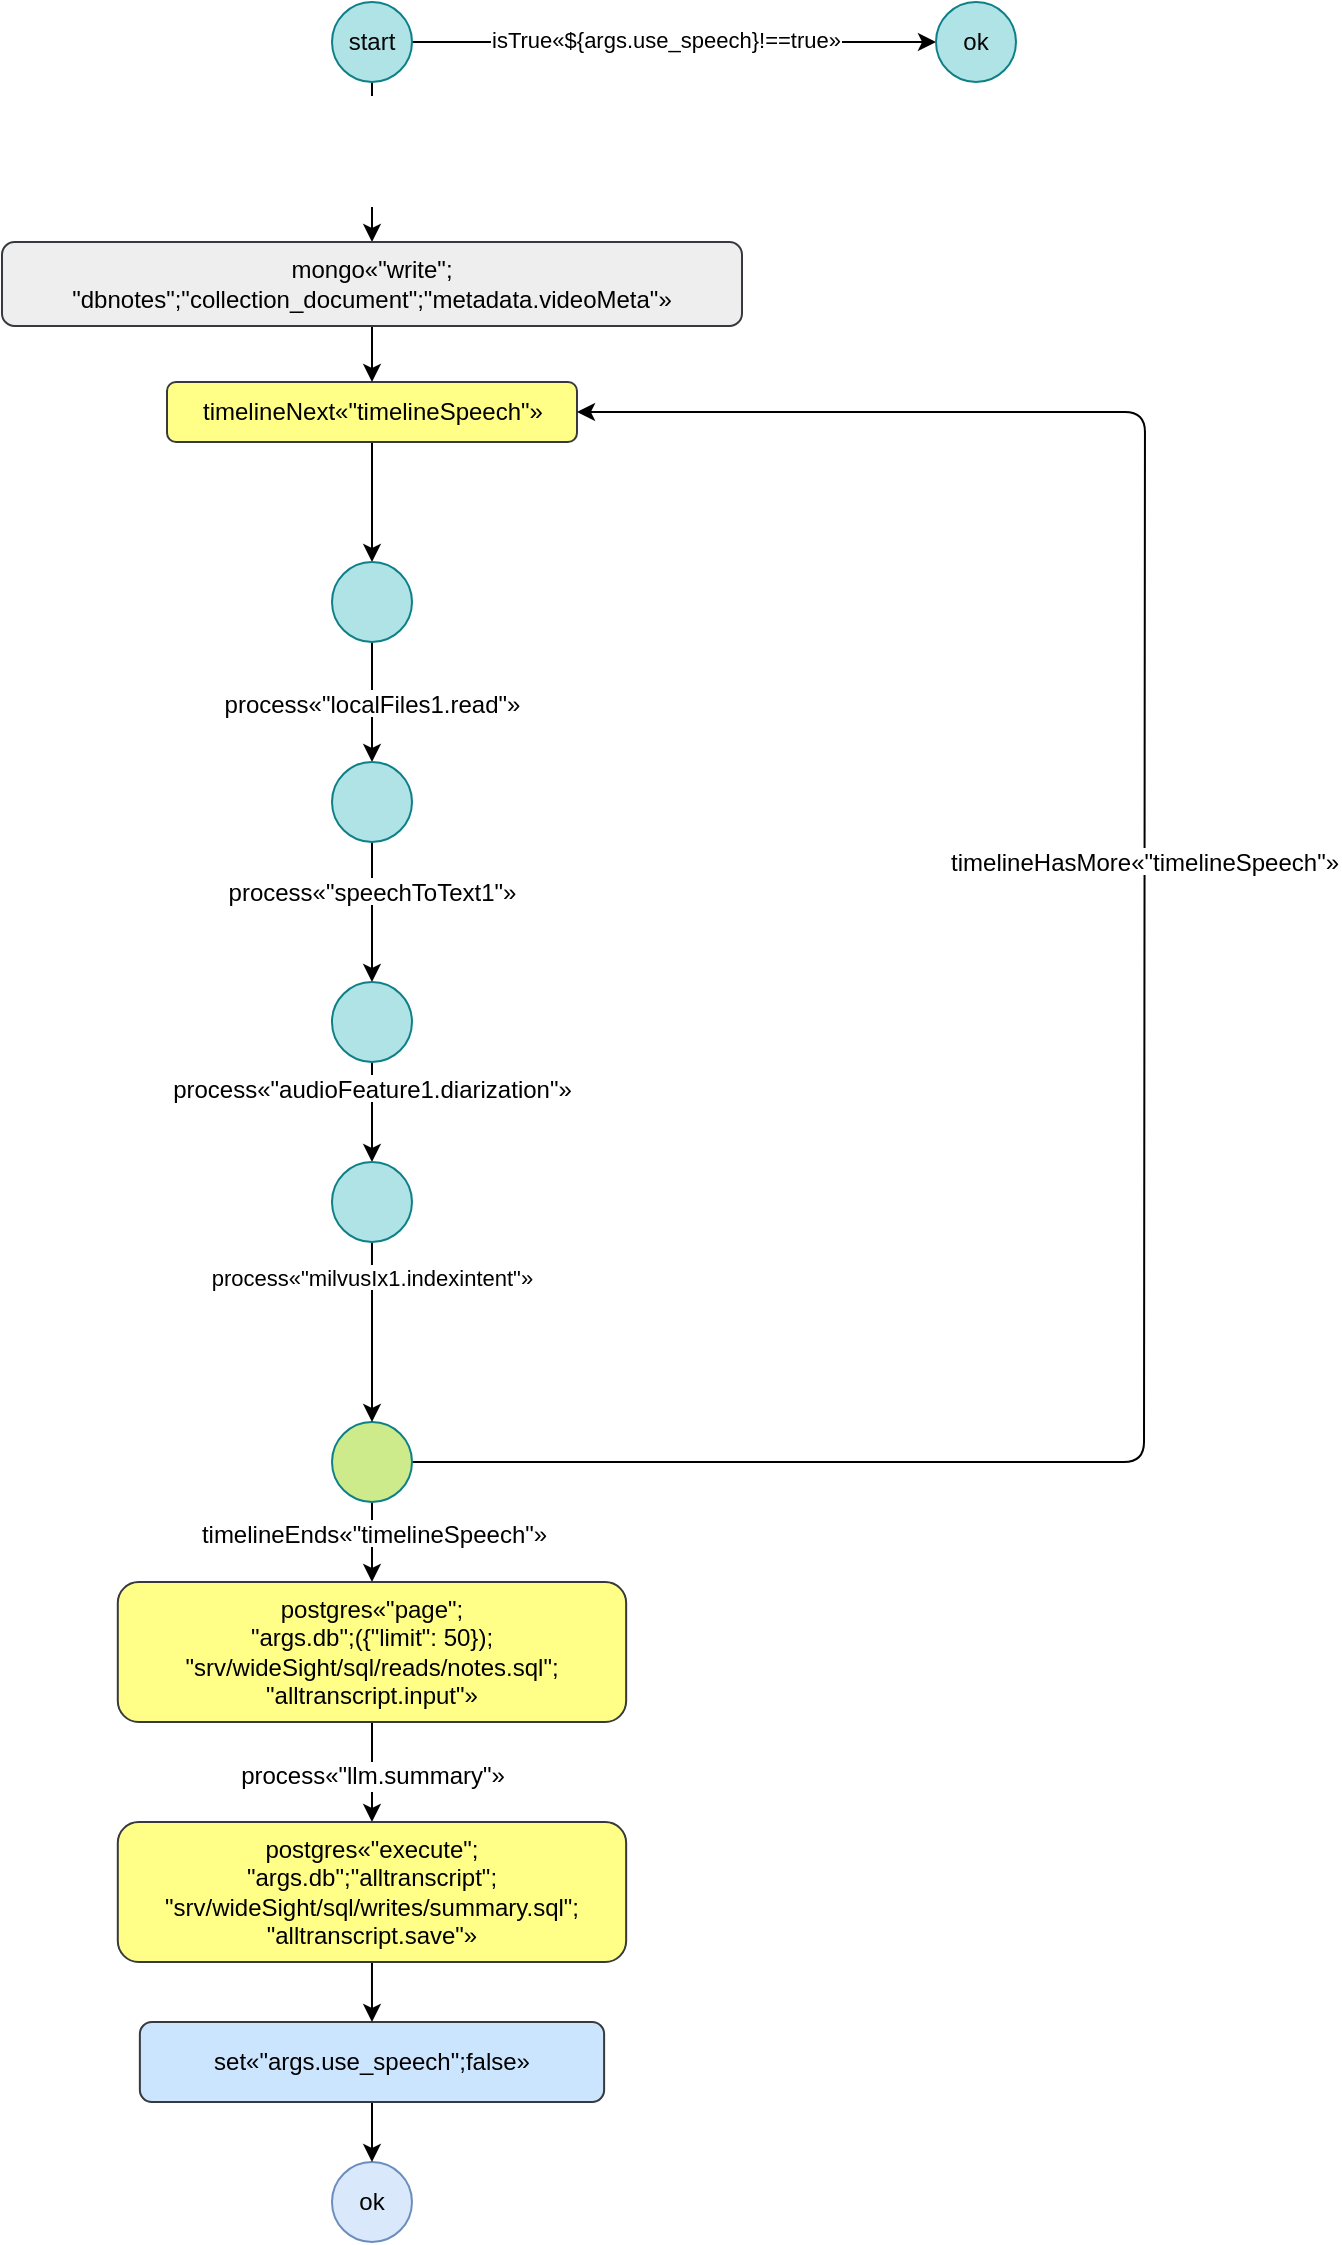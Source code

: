 <mxfile>
    <diagram id="y7LyX2alFGtX07KHJ8K6" name="Page-1">
        <mxGraphModel dx="744" dy="479" grid="1" gridSize="10" guides="1" tooltips="1" connect="1" arrows="1" fold="1" page="1" pageScale="1" pageWidth="850" pageHeight="1100" math="0" shadow="0">
            <root>
                <mxCell id="0"/>
                <mxCell id="1" parent="0"/>
                <mxCell id="4" style="edgeStyle=none;html=1;entryX=0.5;entryY=0;entryDx=0;entryDy=0;" parent="1" source="2" target="71" edge="1">
                    <mxGeometry relative="1" as="geometry">
                        <mxPoint x="277.49" y="150" as="targetPoint"/>
                    </mxGeometry>
                </mxCell>
                <mxCell id="70" value="isTrue«${scope.config_milvus}==true &#10;&amp;&amp; ${scope.config_mongo}==true &#10;&amp;&amp; ${scope.config_postgres}==true &#10;&amp;&amp; ${scope.config_meta}==true»" style="edgeLabel;align=center;verticalAlign=middle;resizable=0;points=[];fontColor=#FFFFFF;fontSize=12;" parent="4" vertex="1" connectable="0">
                    <mxGeometry x="-0.275" y="-2" relative="1" as="geometry">
                        <mxPoint x="2" y="5" as="offset"/>
                    </mxGeometry>
                </mxCell>
                <mxCell id="100" style="edgeStyle=none;html=1;" parent="1" source="2" target="99" edge="1">
                    <mxGeometry relative="1" as="geometry"/>
                </mxCell>
                <mxCell id="101" value="isTrue«${args.use_speech}!==true»" style="edgeLabel;align=center;verticalAlign=middle;resizable=0;points=[];" parent="100" vertex="1" connectable="0">
                    <mxGeometry x="-0.45" y="2" relative="1" as="geometry">
                        <mxPoint x="55" as="offset"/>
                    </mxGeometry>
                </mxCell>
                <mxCell id="2" value="start" style="ellipse;whiteSpace=wrap;html=1;fillColor=#b0e3e6;strokeColor=#0e8088;fontColor=#050505;" parent="1" vertex="1">
                    <mxGeometry x="258" y="20" width="40" height="40" as="geometry"/>
                </mxCell>
                <mxCell id="6" style="edgeStyle=none;html=1;exitX=0.5;exitY=1;exitDx=0;exitDy=0;" parent="1" source="16" target="102" edge="1">
                    <mxGeometry relative="1" as="geometry">
                        <mxPoint x="539.01" y="880" as="sourcePoint"/>
                        <mxPoint x="278.005" y="820" as="targetPoint"/>
                    </mxGeometry>
                </mxCell>
                <mxCell id="19" value="timelineEnds«&quot;timelineSpeech&quot;»" style="edgeLabel;align=center;verticalAlign=middle;resizable=0;points=[];fontSize=12;" parent="6" vertex="1" connectable="0">
                    <mxGeometry x="-0.242" y="1" relative="1" as="geometry">
                        <mxPoint as="offset"/>
                    </mxGeometry>
                </mxCell>
                <mxCell id="5" value="ok" style="ellipse;whiteSpace=wrap;html=1;fillColor=#dae8fc;strokeColor=#6c8ebf;fontColor=#000000;" parent="1" vertex="1">
                    <mxGeometry x="257.99" y="1100" width="40" height="40" as="geometry"/>
                </mxCell>
                <mxCell id="11" style="edgeStyle=none;html=1;" parent="1" source="94" target="10" edge="1">
                    <mxGeometry relative="1" as="geometry">
                        <mxPoint x="277.5" y="380" as="sourcePoint"/>
                        <Array as="points"/>
                    </mxGeometry>
                </mxCell>
                <mxCell id="20" value="process«&quot;localFiles1.read&quot;»" style="edgeLabel;align=center;verticalAlign=middle;resizable=0;points=[];fontSize=12;" parent="11" vertex="1" connectable="0">
                    <mxGeometry x="-0.292" y="-1" relative="1" as="geometry">
                        <mxPoint x="1" y="9" as="offset"/>
                    </mxGeometry>
                </mxCell>
                <mxCell id="74" style="edgeStyle=none;html=1;entryX=0.5;entryY=0;entryDx=0;entryDy=0;" parent="1" source="8" target="94" edge="1">
                    <mxGeometry relative="1" as="geometry">
                        <mxPoint x="278" y="270" as="targetPoint"/>
                    </mxGeometry>
                </mxCell>
                <mxCell id="8" value="timelineNext«&quot;timelineSpeech&quot;»" style="rounded=1;whiteSpace=wrap;fillColor=#ffff88;strokeColor=#36393d;fontColor=#000000;" parent="1" vertex="1">
                    <mxGeometry x="175.5" y="210" width="205" height="30" as="geometry"/>
                </mxCell>
                <mxCell id="14" style="edgeStyle=none;html=1;entryX=0.5;entryY=0;entryDx=0;entryDy=0;" parent="1" source="10" target="30" edge="1">
                    <mxGeometry relative="1" as="geometry">
                        <mxPoint x="393" y="500" as="targetPoint"/>
                    </mxGeometry>
                </mxCell>
                <mxCell id="21" value="process«&quot;speechToText1&quot;»" style="edgeLabel;align=center;verticalAlign=middle;resizable=0;points=[];fontSize=12;" parent="14" vertex="1" connectable="0">
                    <mxGeometry x="-0.2" y="1" relative="1" as="geometry">
                        <mxPoint x="-1" y="-4" as="offset"/>
                    </mxGeometry>
                </mxCell>
                <mxCell id="10" value="" style="ellipse;whiteSpace=wrap;html=1;fillColor=#b0e3e6;strokeColor=#0e8088;fontColor=#050505;" parent="1" vertex="1">
                    <mxGeometry x="258" y="400" width="40" height="40" as="geometry"/>
                </mxCell>
                <mxCell id="22" style="edgeStyle=none;html=1;entryX=1;entryY=0.5;entryDx=0;entryDy=0;fontSize=12;" parent="1" source="16" target="8" edge="1">
                    <mxGeometry relative="1" as="geometry">
                        <Array as="points">
                            <mxPoint x="664" y="750"/>
                            <mxPoint x="664.49" y="225"/>
                        </Array>
                    </mxGeometry>
                </mxCell>
                <mxCell id="23" value="timelineHasMore«&quot;timelineSpeech&quot;»" style="edgeLabel;align=center;verticalAlign=middle;resizable=0;points=[];fontSize=12;" parent="22" vertex="1" connectable="0">
                    <mxGeometry x="0.135" y="2" relative="1" as="geometry">
                        <mxPoint x="2" as="offset"/>
                    </mxGeometry>
                </mxCell>
                <mxCell id="16" value="" style="ellipse;whiteSpace=wrap;html=1;fillColor=#CDEB8B;strokeColor=#0e8088;fontColor=#050505;" parent="1" vertex="1">
                    <mxGeometry x="258" y="730" width="40" height="40" as="geometry"/>
                </mxCell>
                <mxCell id="31" style="edgeStyle=none;html=1;entryX=0.5;entryY=0;entryDx=0;entryDy=0;" parent="1" source="30" target="36" edge="1">
                    <mxGeometry relative="1" as="geometry">
                        <mxPoint x="278" y="580" as="targetPoint"/>
                    </mxGeometry>
                </mxCell>
                <mxCell id="32" value="process«&quot;audioFeature1.diarization&quot;»" style="edgeLabel;align=center;verticalAlign=middle;resizable=0;points=[];fontSize=12;" parent="31" vertex="1" connectable="0">
                    <mxGeometry x="-0.411" y="1" relative="1" as="geometry">
                        <mxPoint x="-1" y="-2" as="offset"/>
                    </mxGeometry>
                </mxCell>
                <mxCell id="30" value="" style="ellipse;whiteSpace=wrap;html=1;fillColor=#b0e3e6;strokeColor=#0e8088;fontColor=#050505;" parent="1" vertex="1">
                    <mxGeometry x="257.99" y="510" width="40" height="40" as="geometry"/>
                </mxCell>
                <mxCell id="40" style="edgeStyle=none;html=1;entryX=0.5;entryY=0;entryDx=0;entryDy=0;" parent="1" source="36" target="16" edge="1">
                    <mxGeometry relative="1" as="geometry">
                        <Array as="points"/>
                    </mxGeometry>
                </mxCell>
                <mxCell id="42" value="process«&quot;milvusIx1.indexintent&quot;»" style="edgeLabel;align=center;verticalAlign=middle;resizable=0;points=[];" parent="40" vertex="1" connectable="0">
                    <mxGeometry x="-0.623" relative="1" as="geometry">
                        <mxPoint as="offset"/>
                    </mxGeometry>
                </mxCell>
                <mxCell id="36" value="" style="ellipse;whiteSpace=wrap;html=1;fillColor=#b0e3e6;strokeColor=#0e8088;fontColor=#050505;" parent="1" vertex="1">
                    <mxGeometry x="257.99" y="600" width="40" height="40" as="geometry"/>
                </mxCell>
                <mxCell id="72" style="edgeStyle=none;html=1;fontColor=#FFFFFF;" parent="1" source="71" target="8" edge="1">
                    <mxGeometry relative="1" as="geometry"/>
                </mxCell>
                <mxCell id="71" value="mongo«&quot;write&quot;;&#10;&quot;dbnotes&quot;;&quot;collection_document&quot;;&quot;metadata.videoMeta&quot;»" style="rounded=1;whiteSpace=wrap;fillColor=#eeeeee;strokeColor=#36393d;fontColor=#000000;" parent="1" vertex="1">
                    <mxGeometry x="93" y="140" width="370" height="42" as="geometry"/>
                </mxCell>
                <mxCell id="94" value="" style="ellipse;whiteSpace=wrap;html=1;fillColor=#b0e3e6;strokeColor=#0e8088;fontColor=#050505;" parent="1" vertex="1">
                    <mxGeometry x="258" y="300" width="40" height="40" as="geometry"/>
                </mxCell>
                <mxCell id="99" value="ok" style="ellipse;whiteSpace=wrap;html=1;fillColor=#b0e3e6;strokeColor=#0e8088;fontColor=#050505;" parent="1" vertex="1">
                    <mxGeometry x="560" y="20" width="40" height="40" as="geometry"/>
                </mxCell>
                <mxCell id="103" style="edgeStyle=none;html=1;entryX=0.5;entryY=0;entryDx=0;entryDy=0;" parent="1" source="102" target="107" edge="1">
                    <mxGeometry relative="1" as="geometry"/>
                </mxCell>
                <mxCell id="104" value="&lt;span style=&quot;font-size: 12px;&quot;&gt;process«&quot;llm.summary&quot;»&lt;/span&gt;" style="edgeLabel;html=1;align=center;verticalAlign=middle;resizable=0;points=[];" parent="103" vertex="1" connectable="0">
                    <mxGeometry x="-0.307" relative="1" as="geometry">
                        <mxPoint y="9" as="offset"/>
                    </mxGeometry>
                </mxCell>
                <mxCell id="102" value="postgres«&quot;page&quot;;&#10;&quot;args.db&quot;;({&quot;limit&quot;: 50});&#10;&quot;srv/wideSight/sql/reads/notes.sql&quot;;&#10;&quot;alltranscript.input&quot;»" style="rounded=1;whiteSpace=wrap;fillColor=#ffff88;strokeColor=#36393d;fontColor=#000000;" parent="1" vertex="1">
                    <mxGeometry x="150.9" y="810" width="254.18" height="70" as="geometry"/>
                </mxCell>
                <mxCell id="106" style="edgeStyle=none;html=1;" parent="1" source="105" target="5" edge="1">
                    <mxGeometry relative="1" as="geometry"/>
                </mxCell>
                <mxCell id="105" value="set«&quot;args.use_speech&quot;;false»" style="rounded=1;whiteSpace=wrap;fillColor=#cce5ff;strokeColor=#36393d;fontColor=#000000;" parent="1" vertex="1">
                    <mxGeometry x="161.93" y="1030" width="232.13" height="40" as="geometry"/>
                </mxCell>
                <mxCell id="108" style="edgeStyle=none;html=1;" parent="1" source="107" target="105" edge="1">
                    <mxGeometry relative="1" as="geometry"/>
                </mxCell>
                <mxCell id="107" value="postgres«&quot;execute&quot;;&#10;&quot;args.db&quot;;&quot;alltranscript&quot;;&#10;&quot;srv/wideSight/sql/writes/summary.sql&quot;;&#10;&quot;alltranscript.save&quot;»" style="rounded=1;whiteSpace=wrap;fillColor=#ffff88;strokeColor=#36393d;fontColor=#000000;" parent="1" vertex="1">
                    <mxGeometry x="150.9" y="930" width="254.18" height="70" as="geometry"/>
                </mxCell>
            </root>
        </mxGraphModel>
    </diagram>
</mxfile>